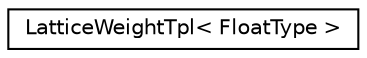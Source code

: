 digraph "Graphical Class Hierarchy"
{
  edge [fontname="Helvetica",fontsize="10",labelfontname="Helvetica",labelfontsize="10"];
  node [fontname="Helvetica",fontsize="10",shape=record];
  rankdir="LR";
  Node0 [label="LatticeWeightTpl\< FloatType \>",height=0.2,width=0.4,color="black", fillcolor="white", style="filled",URL="$classfst_1_1LatticeWeightTpl.html"];
}
